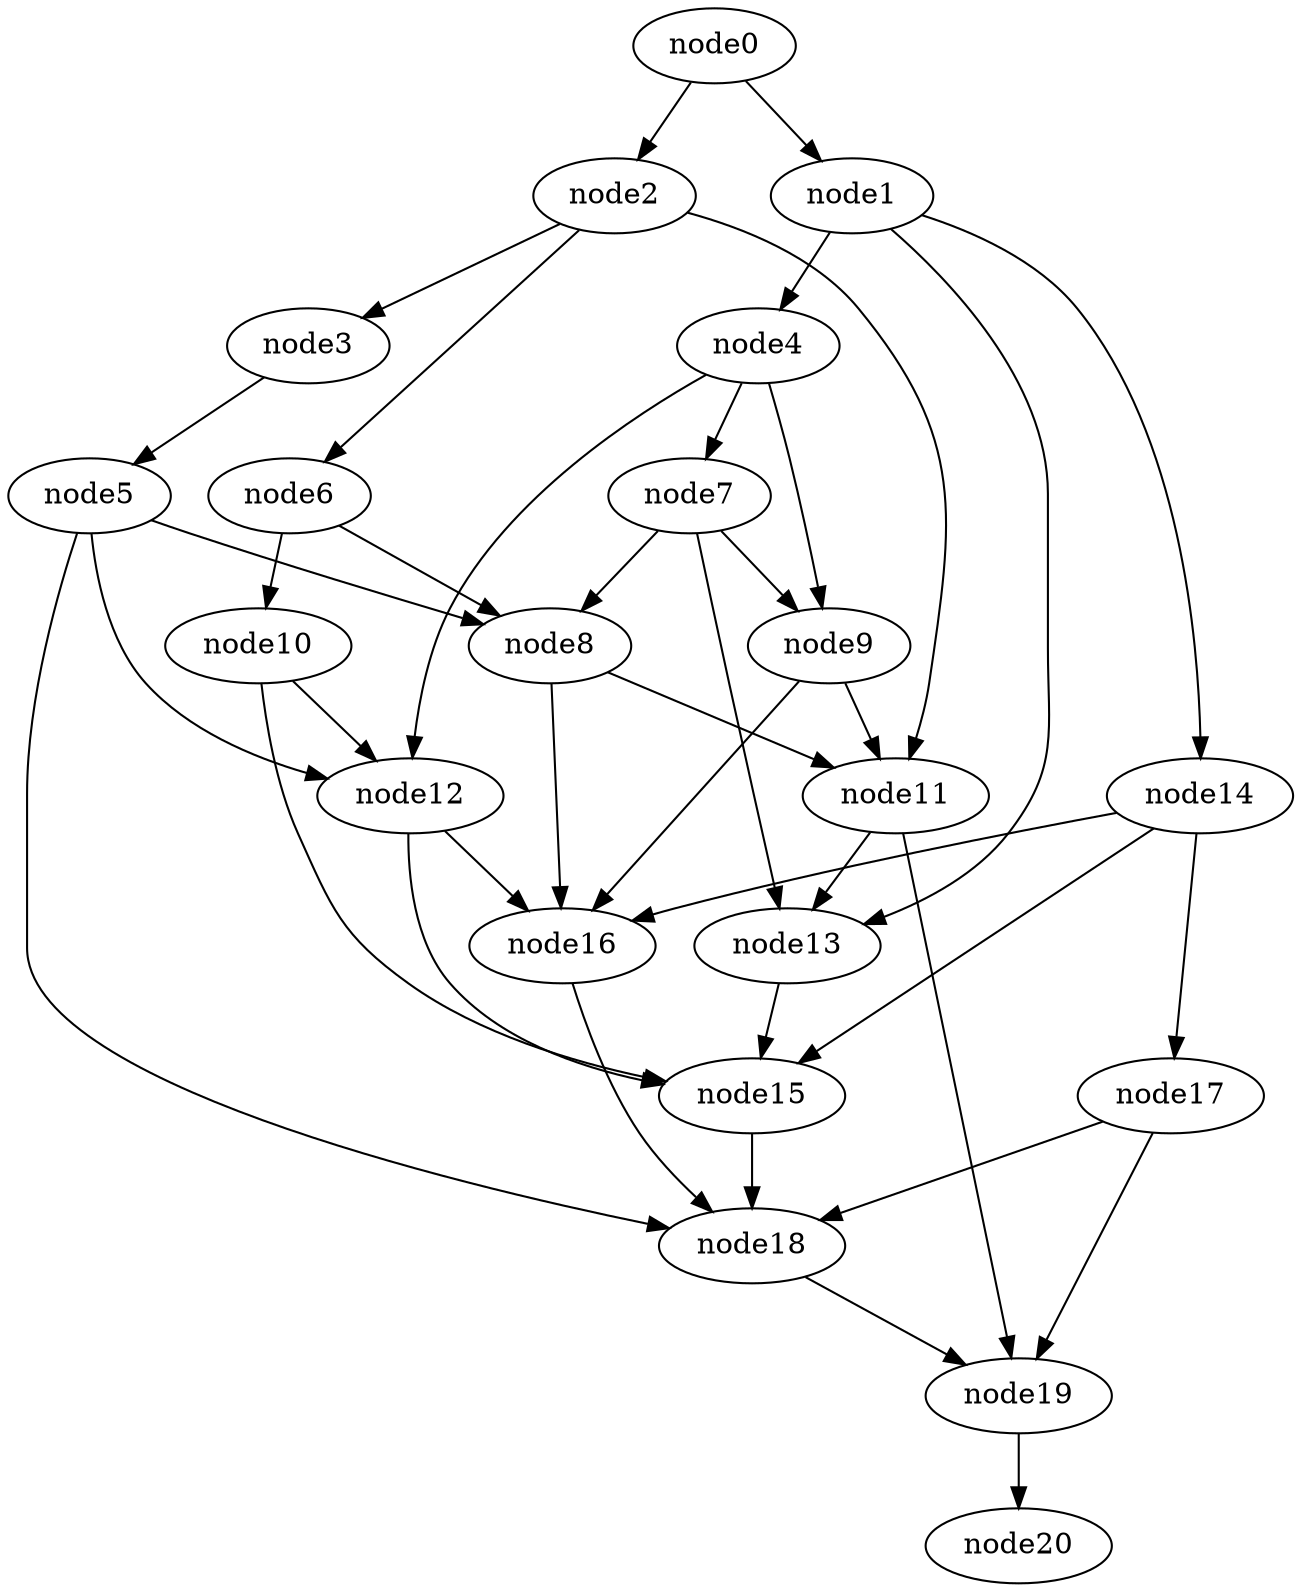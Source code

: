 digraph g{
	node20
	node19 -> node20
	node18 -> node19
	node17 -> node19
	node17 -> node18
	node16 -> node18
	node15 -> node18
	node14 -> node17
	node14 -> node16
	node14 -> node15
	node13 -> node15
	node12 -> node16
	node12 -> node15
	node11 -> node19
	node11 -> node13
	node10 -> node15
	node10 -> node12
	node9 -> node16
	node9 -> node11
	node8 -> node16
	node8 -> node11
	node7 -> node13
	node7 -> node9
	node7 -> node8
	node6 -> node10
	node6 -> node8
	node5 -> node18
	node5 -> node12
	node5 -> node8
	node4 -> node12
	node4 -> node9
	node4 -> node7
	node3 -> node5
	node2 -> node11
	node2 -> node6
	node2 -> node3
	node1 -> node14
	node1 -> node13
	node1 -> node4
	node0 -> node2
	node0 -> node1
}
